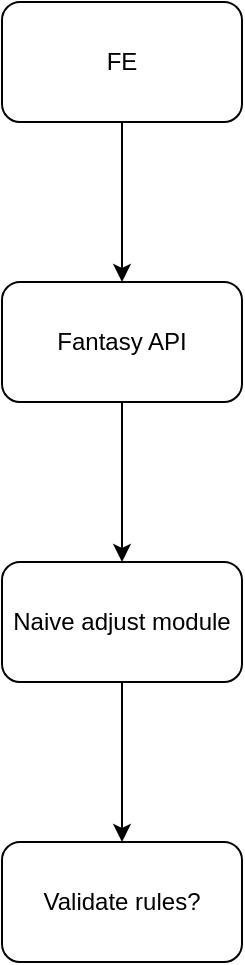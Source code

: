 <mxfile version="21.3.3" type="github">
  <diagram name="Page-1" id="6-jWXysLUgUMA5KTSQjJ">
    <mxGraphModel dx="1012" dy="682" grid="1" gridSize="10" guides="1" tooltips="1" connect="1" arrows="1" fold="1" page="1" pageScale="1" pageWidth="850" pageHeight="1100" math="0" shadow="0">
      <root>
        <mxCell id="0" />
        <mxCell id="1" parent="0" />
        <mxCell id="uTir8kQJI2ofQs20XQUx-3" value="" style="edgeStyle=orthogonalEdgeStyle;rounded=0;orthogonalLoop=1;jettySize=auto;html=1;" edge="1" parent="1" source="uTir8kQJI2ofQs20XQUx-1" target="uTir8kQJI2ofQs20XQUx-2">
          <mxGeometry relative="1" as="geometry" />
        </mxCell>
        <mxCell id="uTir8kQJI2ofQs20XQUx-1" value="FE" style="rounded=1;whiteSpace=wrap;html=1;" vertex="1" parent="1">
          <mxGeometry x="130" y="70" width="120" height="60" as="geometry" />
        </mxCell>
        <mxCell id="uTir8kQJI2ofQs20XQUx-6" style="edgeStyle=orthogonalEdgeStyle;rounded=0;orthogonalLoop=1;jettySize=auto;html=1;" edge="1" parent="1" source="uTir8kQJI2ofQs20XQUx-2" target="uTir8kQJI2ofQs20XQUx-4">
          <mxGeometry relative="1" as="geometry" />
        </mxCell>
        <mxCell id="uTir8kQJI2ofQs20XQUx-2" value="Fantasy API" style="rounded=1;whiteSpace=wrap;html=1;" vertex="1" parent="1">
          <mxGeometry x="130" y="210" width="120" height="60" as="geometry" />
        </mxCell>
        <mxCell id="uTir8kQJI2ofQs20XQUx-9" value="" style="edgeStyle=orthogonalEdgeStyle;rounded=0;orthogonalLoop=1;jettySize=auto;html=1;" edge="1" parent="1" source="uTir8kQJI2ofQs20XQUx-4" target="uTir8kQJI2ofQs20XQUx-8">
          <mxGeometry relative="1" as="geometry" />
        </mxCell>
        <mxCell id="uTir8kQJI2ofQs20XQUx-4" value="Naive adjust module" style="rounded=1;whiteSpace=wrap;html=1;" vertex="1" parent="1">
          <mxGeometry x="130" y="350" width="120" height="60" as="geometry" />
        </mxCell>
        <mxCell id="uTir8kQJI2ofQs20XQUx-8" value="Validate rules?" style="rounded=1;whiteSpace=wrap;html=1;" vertex="1" parent="1">
          <mxGeometry x="130" y="490" width="120" height="60" as="geometry" />
        </mxCell>
      </root>
    </mxGraphModel>
  </diagram>
</mxfile>
